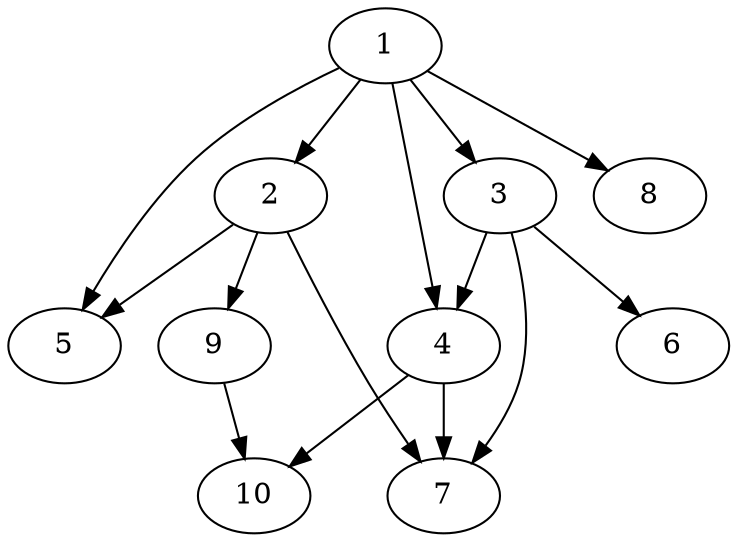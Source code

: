 digraph "Random_Nodes_10_Density_1.40_CCR_1.85_WeightType_Random" {
	graph ["Duplicate states"=173688,
		"Max states in OPEN"=12169,
		Modes="60000ms; partial expansion, ; Pruning: processor isomorphism, processor normalisation, task equivalence, equivalent schedule 2, ; \
F-value: new, DRT, ; Optimisation: list scheduling, ",
		"Node concurrency"=-1,
		"Number of processors"=16,
		"Pruned using list schedule length"=822515,
		"States removed from OPEN"=172293,
		"Time to schedule (ms)"=1829,
		"Total idle time"=9,
		"Total schedule length"=32,
		"Total sequential time"=47,
		"Total states created"=1216829
	];
	1	 ["Finish time"=6,
		Processor=0,
		"Start time"=0,
		Weight=6];
	2	 ["Finish time"=9,
		Processor=0,
		"Start time"=6,
		Weight=3];
	1 -> 2	 [Weight=9];
	3	 ["Finish time"=16,
		Processor=1,
		"Start time"=9,
		Weight=7];
	1 -> 3	 [Weight=3];
	4	 ["Finish time"=18,
		Processor=1,
		"Start time"=16,
		Weight=2];
	1 -> 4	 [Weight=10];
	5	 ["Finish time"=18,
		Processor=0,
		"Start time"=11,
		Weight=7];
	1 -> 5	 [Weight=3];
	8	 ["Finish time"=24,
		Processor=0,
		"Start time"=22,
		Weight=2];
	1 -> 8	 [Weight=3];
	2 -> 5	 [Weight=8];
	7	 ["Finish time"=32,
		Processor=1,
		"Start time"=25,
		Weight=7];
	2 -> 7	 [Weight=10];
	9	 ["Finish time"=11,
		Processor=0,
		"Start time"=9,
		Weight=2];
	2 -> 9	 [Weight=6];
	3 -> 4	 [Weight=4];
	6	 ["Finish time"=22,
		Processor=0,
		"Start time"=18,
		Weight=4];
	3 -> 6	 [Weight=2];
	3 -> 7	 [Weight=7];
	4 -> 7	 [Weight=8];
	10	 ["Finish time"=25,
		Processor=1,
		"Start time"=18,
		Weight=7];
	4 -> 10	 [Weight=8];
	9 -> 10	 [Weight=6];
}
